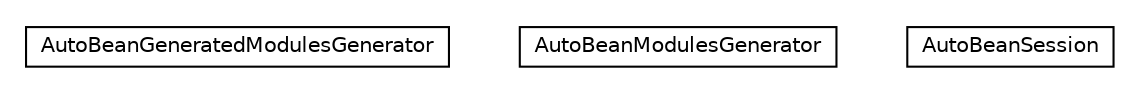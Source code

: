 #!/usr/local/bin/dot
#
# Class diagram 
# Generated by UMLGraph version R5_6-24-gf6e263 (http://www.umlgraph.org/)
#

digraph G {
	edge [fontname="Helvetica",fontsize=10,labelfontname="Helvetica",labelfontsize=10];
	node [fontname="Helvetica",fontsize=10,shape=plaintext];
	nodesep=0.25;
	ranksep=0.5;
	// io.reinert.requestor.autobean.AutoBeanGeneratedModulesGenerator
	c4185 [label=<<table title="io.reinert.requestor.autobean.AutoBeanGeneratedModulesGenerator" border="0" cellborder="1" cellspacing="0" cellpadding="2" port="p" href="./AutoBeanGeneratedModulesGenerator.html">
		<tr><td><table border="0" cellspacing="0" cellpadding="1">
<tr><td align="center" balign="center"> AutoBeanGeneratedModulesGenerator </td></tr>
		</table></td></tr>
		</table>>, URL="./AutoBeanGeneratedModulesGenerator.html", fontname="Helvetica", fontcolor="black", fontsize=10.0];
	// io.reinert.requestor.autobean.AutoBeanModulesGenerator
	c4186 [label=<<table title="io.reinert.requestor.autobean.AutoBeanModulesGenerator" border="0" cellborder="1" cellspacing="0" cellpadding="2" port="p" href="./AutoBeanModulesGenerator.html">
		<tr><td><table border="0" cellspacing="0" cellpadding="1">
<tr><td align="center" balign="center"> AutoBeanModulesGenerator </td></tr>
		</table></td></tr>
		</table>>, URL="./AutoBeanModulesGenerator.html", fontname="Helvetica", fontcolor="black", fontsize=10.0];
	// io.reinert.requestor.autobean.AutoBeanSession
	c4187 [label=<<table title="io.reinert.requestor.autobean.AutoBeanSession" border="0" cellborder="1" cellspacing="0" cellpadding="2" port="p" href="./AutoBeanSession.html">
		<tr><td><table border="0" cellspacing="0" cellpadding="1">
<tr><td align="center" balign="center"> AutoBeanSession </td></tr>
		</table></td></tr>
		</table>>, URL="./AutoBeanSession.html", fontname="Helvetica", fontcolor="black", fontsize=10.0];
}

